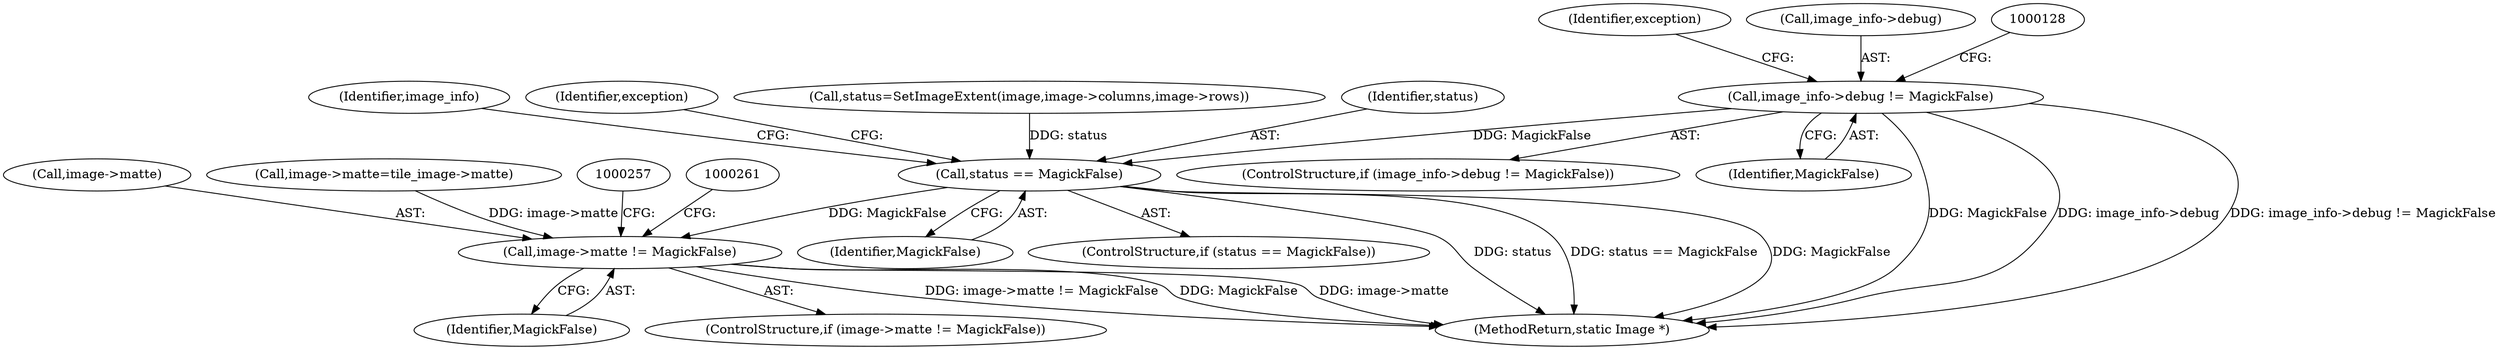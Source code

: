digraph "0_ImageMagick_f6e9d0d9955e85bdd7540b251cd50d598dacc5e6_63@pointer" {
"1000122" [label="(Call,image_info->debug != MagickFalse)"];
"1000213" [label="(Call,status == MagickFalse)"];
"1000251" [label="(Call,image->matte != MagickFalse)"];
"1000121" [label="(ControlStructure,if (image_info->debug != MagickFalse))"];
"1000138" [label="(Identifier,exception)"];
"1000126" [label="(Identifier,MagickFalse)"];
"1000230" [label="(Identifier,image_info)"];
"1000255" [label="(Identifier,MagickFalse)"];
"1000218" [label="(Identifier,exception)"];
"1000251" [label="(Call,image->matte != MagickFalse)"];
"1000202" [label="(Call,status=SetImageExtent(image,image->columns,image->rows))"];
"1000122" [label="(Call,image_info->debug != MagickFalse)"];
"1000215" [label="(Identifier,MagickFalse)"];
"1000214" [label="(Identifier,status)"];
"1000212" [label="(ControlStructure,if (status == MagickFalse))"];
"1000213" [label="(Call,status == MagickFalse)"];
"1000252" [label="(Call,image->matte)"];
"1000123" [label="(Call,image_info->debug)"];
"1000250" [label="(ControlStructure,if (image->matte != MagickFalse))"];
"1000243" [label="(Call,image->matte=tile_image->matte)"];
"1000316" [label="(MethodReturn,static Image *)"];
"1000122" -> "1000121"  [label="AST: "];
"1000122" -> "1000126"  [label="CFG: "];
"1000123" -> "1000122"  [label="AST: "];
"1000126" -> "1000122"  [label="AST: "];
"1000128" -> "1000122"  [label="CFG: "];
"1000138" -> "1000122"  [label="CFG: "];
"1000122" -> "1000316"  [label="DDG: MagickFalse"];
"1000122" -> "1000316"  [label="DDG: image_info->debug"];
"1000122" -> "1000316"  [label="DDG: image_info->debug != MagickFalse"];
"1000122" -> "1000213"  [label="DDG: MagickFalse"];
"1000213" -> "1000212"  [label="AST: "];
"1000213" -> "1000215"  [label="CFG: "];
"1000214" -> "1000213"  [label="AST: "];
"1000215" -> "1000213"  [label="AST: "];
"1000218" -> "1000213"  [label="CFG: "];
"1000230" -> "1000213"  [label="CFG: "];
"1000213" -> "1000316"  [label="DDG: status"];
"1000213" -> "1000316"  [label="DDG: status == MagickFalse"];
"1000213" -> "1000316"  [label="DDG: MagickFalse"];
"1000202" -> "1000213"  [label="DDG: status"];
"1000213" -> "1000251"  [label="DDG: MagickFalse"];
"1000251" -> "1000250"  [label="AST: "];
"1000251" -> "1000255"  [label="CFG: "];
"1000252" -> "1000251"  [label="AST: "];
"1000255" -> "1000251"  [label="AST: "];
"1000257" -> "1000251"  [label="CFG: "];
"1000261" -> "1000251"  [label="CFG: "];
"1000251" -> "1000316"  [label="DDG: image->matte != MagickFalse"];
"1000251" -> "1000316"  [label="DDG: MagickFalse"];
"1000251" -> "1000316"  [label="DDG: image->matte"];
"1000243" -> "1000251"  [label="DDG: image->matte"];
}
